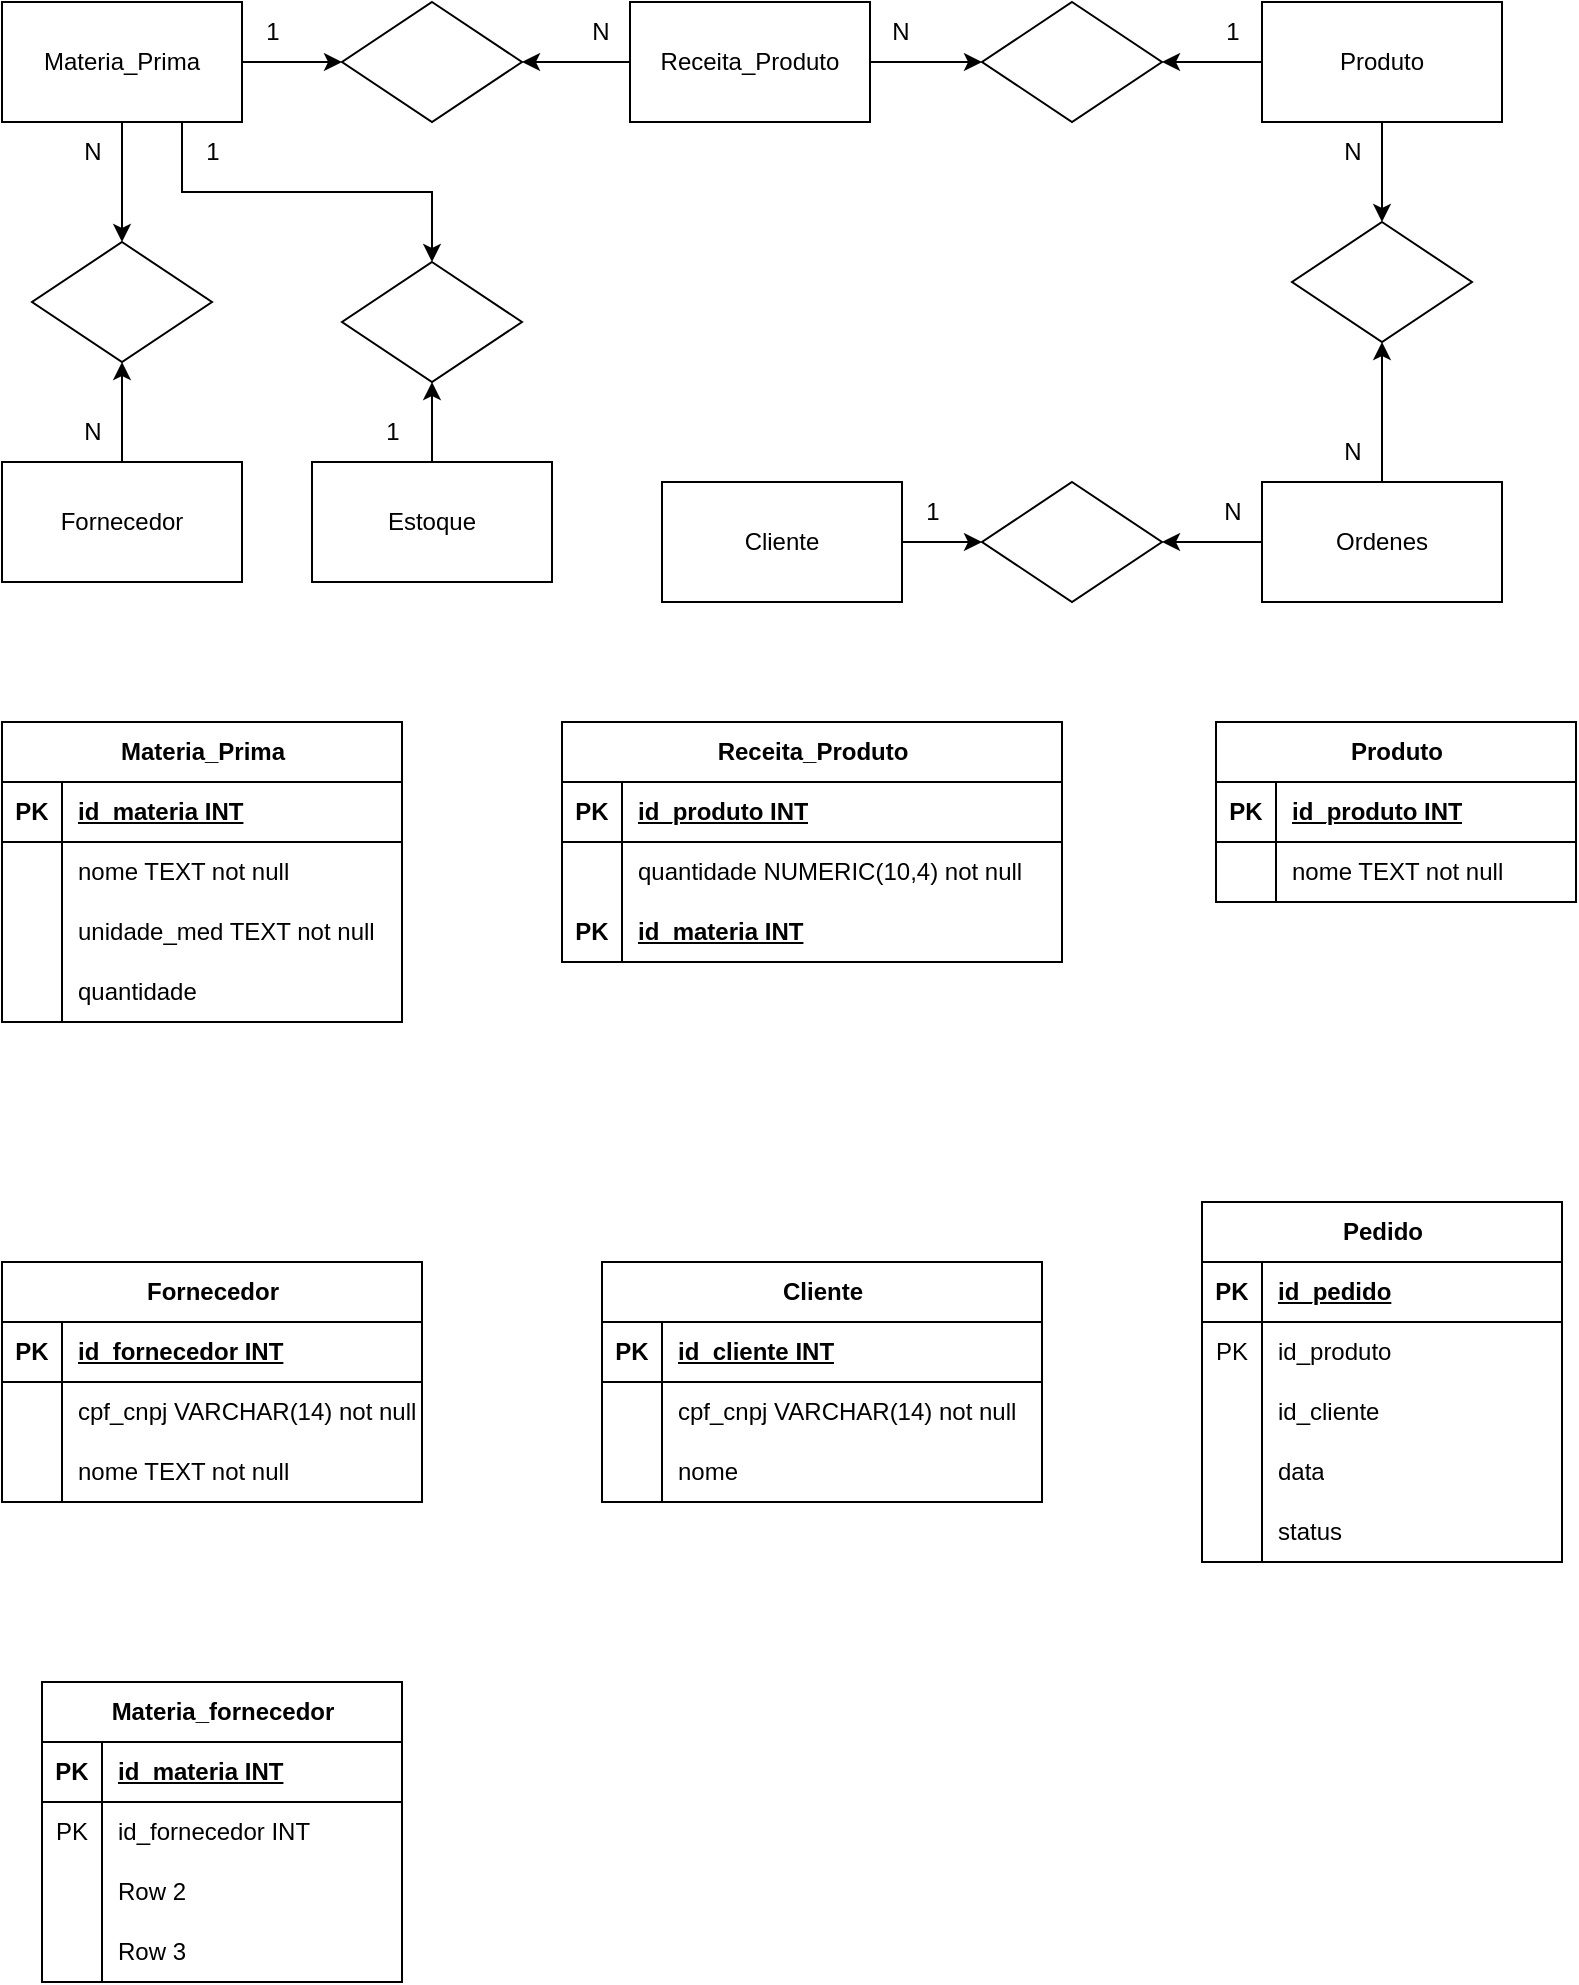 <mxfile version="28.1.2">
  <diagram name="Página-1" id="6sCyEFm9OWV678hA7voT">
    <mxGraphModel dx="1042" dy="562" grid="1" gridSize="10" guides="1" tooltips="1" connect="1" arrows="1" fold="1" page="1" pageScale="1" pageWidth="827" pageHeight="1169" math="0" shadow="0">
      <root>
        <mxCell id="0" />
        <mxCell id="1" parent="0" />
        <mxCell id="BeCe4IQmLSQney23I-z9-12" style="edgeStyle=orthogonalEdgeStyle;rounded=0;orthogonalLoop=1;jettySize=auto;html=1;exitX=0.5;exitY=1;exitDx=0;exitDy=0;" edge="1" parent="1" source="BeCe4IQmLSQney23I-z9-1" target="BeCe4IQmLSQney23I-z9-10">
          <mxGeometry relative="1" as="geometry" />
        </mxCell>
        <mxCell id="BeCe4IQmLSQney23I-z9-17" style="edgeStyle=orthogonalEdgeStyle;rounded=0;orthogonalLoop=1;jettySize=auto;html=1;exitX=1;exitY=0.5;exitDx=0;exitDy=0;entryX=0;entryY=0.5;entryDx=0;entryDy=0;" edge="1" parent="1" source="BeCe4IQmLSQney23I-z9-1" target="BeCe4IQmLSQney23I-z9-16">
          <mxGeometry relative="1" as="geometry" />
        </mxCell>
        <mxCell id="BeCe4IQmLSQney23I-z9-27" style="edgeStyle=orthogonalEdgeStyle;rounded=0;orthogonalLoop=1;jettySize=auto;html=1;exitX=0.75;exitY=1;exitDx=0;exitDy=0;" edge="1" parent="1" source="BeCe4IQmLSQney23I-z9-1" target="BeCe4IQmLSQney23I-z9-26">
          <mxGeometry relative="1" as="geometry" />
        </mxCell>
        <mxCell id="BeCe4IQmLSQney23I-z9-1" value="Materia_Prima" style="rounded=0;whiteSpace=wrap;html=1;" vertex="1" parent="1">
          <mxGeometry x="40" y="80" width="120" height="60" as="geometry" />
        </mxCell>
        <mxCell id="BeCe4IQmLSQney23I-z9-11" style="edgeStyle=orthogonalEdgeStyle;rounded=0;orthogonalLoop=1;jettySize=auto;html=1;exitX=0.5;exitY=0;exitDx=0;exitDy=0;entryX=0.5;entryY=1;entryDx=0;entryDy=0;" edge="1" parent="1" source="BeCe4IQmLSQney23I-z9-2" target="BeCe4IQmLSQney23I-z9-10">
          <mxGeometry relative="1" as="geometry" />
        </mxCell>
        <mxCell id="BeCe4IQmLSQney23I-z9-2" value="Fornecedor" style="rounded=0;whiteSpace=wrap;html=1;" vertex="1" parent="1">
          <mxGeometry x="40" y="310" width="120" height="60" as="geometry" />
        </mxCell>
        <mxCell id="BeCe4IQmLSQney23I-z9-29" style="edgeStyle=orthogonalEdgeStyle;rounded=0;orthogonalLoop=1;jettySize=auto;html=1;exitX=0.5;exitY=0;exitDx=0;exitDy=0;entryX=0.5;entryY=1;entryDx=0;entryDy=0;" edge="1" parent="1" source="BeCe4IQmLSQney23I-z9-3" target="BeCe4IQmLSQney23I-z9-26">
          <mxGeometry relative="1" as="geometry" />
        </mxCell>
        <mxCell id="BeCe4IQmLSQney23I-z9-3" value="Estoque" style="rounded=0;whiteSpace=wrap;html=1;" vertex="1" parent="1">
          <mxGeometry x="195" y="310" width="120" height="60" as="geometry" />
        </mxCell>
        <mxCell id="BeCe4IQmLSQney23I-z9-24" style="edgeStyle=orthogonalEdgeStyle;rounded=0;orthogonalLoop=1;jettySize=auto;html=1;exitX=0;exitY=0.5;exitDx=0;exitDy=0;" edge="1" parent="1" source="BeCe4IQmLSQney23I-z9-4" target="BeCe4IQmLSQney23I-z9-22">
          <mxGeometry relative="1" as="geometry" />
        </mxCell>
        <mxCell id="BeCe4IQmLSQney23I-z9-32" style="edgeStyle=orthogonalEdgeStyle;rounded=0;orthogonalLoop=1;jettySize=auto;html=1;exitX=0.5;exitY=1;exitDx=0;exitDy=0;entryX=0.5;entryY=0;entryDx=0;entryDy=0;" edge="1" parent="1" source="BeCe4IQmLSQney23I-z9-4" target="BeCe4IQmLSQney23I-z9-25">
          <mxGeometry relative="1" as="geometry" />
        </mxCell>
        <mxCell id="BeCe4IQmLSQney23I-z9-4" value="Produto" style="rounded=0;whiteSpace=wrap;html=1;" vertex="1" parent="1">
          <mxGeometry x="670" y="80" width="120" height="60" as="geometry" />
        </mxCell>
        <mxCell id="BeCe4IQmLSQney23I-z9-34" value="" style="edgeStyle=orthogonalEdgeStyle;rounded=0;orthogonalLoop=1;jettySize=auto;html=1;" edge="1" parent="1" source="BeCe4IQmLSQney23I-z9-5" target="BeCe4IQmLSQney23I-z9-33">
          <mxGeometry relative="1" as="geometry" />
        </mxCell>
        <mxCell id="BeCe4IQmLSQney23I-z9-5" value="Cliente" style="rounded=0;whiteSpace=wrap;html=1;" vertex="1" parent="1">
          <mxGeometry x="370" y="320" width="120" height="60" as="geometry" />
        </mxCell>
        <mxCell id="BeCe4IQmLSQney23I-z9-21" style="edgeStyle=orthogonalEdgeStyle;rounded=0;orthogonalLoop=1;jettySize=auto;html=1;exitX=0;exitY=0.5;exitDx=0;exitDy=0;entryX=1;entryY=0.5;entryDx=0;entryDy=0;" edge="1" parent="1" source="BeCe4IQmLSQney23I-z9-6" target="BeCe4IQmLSQney23I-z9-16">
          <mxGeometry relative="1" as="geometry" />
        </mxCell>
        <mxCell id="BeCe4IQmLSQney23I-z9-23" style="edgeStyle=orthogonalEdgeStyle;rounded=0;orthogonalLoop=1;jettySize=auto;html=1;" edge="1" parent="1" source="BeCe4IQmLSQney23I-z9-6" target="BeCe4IQmLSQney23I-z9-22">
          <mxGeometry relative="1" as="geometry" />
        </mxCell>
        <mxCell id="BeCe4IQmLSQney23I-z9-6" value="Receita_Produto" style="rounded=0;whiteSpace=wrap;html=1;" vertex="1" parent="1">
          <mxGeometry x="354" y="80" width="120" height="60" as="geometry" />
        </mxCell>
        <mxCell id="BeCe4IQmLSQney23I-z9-35" style="edgeStyle=orthogonalEdgeStyle;rounded=0;orthogonalLoop=1;jettySize=auto;html=1;" edge="1" parent="1" source="BeCe4IQmLSQney23I-z9-7" target="BeCe4IQmLSQney23I-z9-33">
          <mxGeometry relative="1" as="geometry" />
        </mxCell>
        <mxCell id="BeCe4IQmLSQney23I-z9-36" style="edgeStyle=orthogonalEdgeStyle;rounded=0;orthogonalLoop=1;jettySize=auto;html=1;exitX=0.5;exitY=0;exitDx=0;exitDy=0;entryX=0.5;entryY=1;entryDx=0;entryDy=0;" edge="1" parent="1" source="BeCe4IQmLSQney23I-z9-7" target="BeCe4IQmLSQney23I-z9-25">
          <mxGeometry relative="1" as="geometry" />
        </mxCell>
        <mxCell id="BeCe4IQmLSQney23I-z9-7" value="Ordenes" style="rounded=0;whiteSpace=wrap;html=1;" vertex="1" parent="1">
          <mxGeometry x="670" y="320" width="120" height="60" as="geometry" />
        </mxCell>
        <mxCell id="BeCe4IQmLSQney23I-z9-10" value="" style="rhombus;whiteSpace=wrap;html=1;" vertex="1" parent="1">
          <mxGeometry x="55" y="200" width="90" height="60" as="geometry" />
        </mxCell>
        <mxCell id="BeCe4IQmLSQney23I-z9-13" value="N" style="text;html=1;align=center;verticalAlign=middle;resizable=0;points=[];autosize=1;strokeColor=none;fillColor=none;" vertex="1" parent="1">
          <mxGeometry x="70" y="280" width="30" height="30" as="geometry" />
        </mxCell>
        <mxCell id="BeCe4IQmLSQney23I-z9-14" value="N" style="text;html=1;align=center;verticalAlign=middle;resizable=0;points=[];autosize=1;strokeColor=none;fillColor=none;" vertex="1" parent="1">
          <mxGeometry x="70" y="140" width="30" height="30" as="geometry" />
        </mxCell>
        <mxCell id="BeCe4IQmLSQney23I-z9-16" value="" style="rhombus;whiteSpace=wrap;html=1;" vertex="1" parent="1">
          <mxGeometry x="210" y="80" width="90" height="60" as="geometry" />
        </mxCell>
        <mxCell id="BeCe4IQmLSQney23I-z9-19" value="1" style="text;html=1;align=center;verticalAlign=middle;resizable=0;points=[];autosize=1;strokeColor=none;fillColor=none;" vertex="1" parent="1">
          <mxGeometry x="160" y="80" width="30" height="30" as="geometry" />
        </mxCell>
        <mxCell id="BeCe4IQmLSQney23I-z9-22" value="" style="rhombus;whiteSpace=wrap;html=1;" vertex="1" parent="1">
          <mxGeometry x="530" y="80" width="90" height="60" as="geometry" />
        </mxCell>
        <mxCell id="BeCe4IQmLSQney23I-z9-25" value="" style="rhombus;whiteSpace=wrap;html=1;" vertex="1" parent="1">
          <mxGeometry x="685" y="190" width="90" height="60" as="geometry" />
        </mxCell>
        <mxCell id="BeCe4IQmLSQney23I-z9-26" value="" style="rhombus;whiteSpace=wrap;html=1;" vertex="1" parent="1">
          <mxGeometry x="210" y="210" width="90" height="60" as="geometry" />
        </mxCell>
        <mxCell id="BeCe4IQmLSQney23I-z9-33" value="" style="rhombus;whiteSpace=wrap;html=1;" vertex="1" parent="1">
          <mxGeometry x="530" y="320" width="90" height="60" as="geometry" />
        </mxCell>
        <mxCell id="BeCe4IQmLSQney23I-z9-37" value="N" style="text;html=1;align=center;verticalAlign=middle;resizable=0;points=[];autosize=1;strokeColor=none;fillColor=none;" vertex="1" parent="1">
          <mxGeometry x="324" y="80" width="30" height="30" as="geometry" />
        </mxCell>
        <mxCell id="BeCe4IQmLSQney23I-z9-38" value="N" style="text;html=1;align=center;verticalAlign=middle;resizable=0;points=[];autosize=1;strokeColor=none;fillColor=none;" vertex="1" parent="1">
          <mxGeometry x="474" y="80" width="30" height="30" as="geometry" />
        </mxCell>
        <mxCell id="BeCe4IQmLSQney23I-z9-39" value="1" style="text;html=1;align=center;verticalAlign=middle;resizable=0;points=[];autosize=1;strokeColor=none;fillColor=none;" vertex="1" parent="1">
          <mxGeometry x="640" y="80" width="30" height="30" as="geometry" />
        </mxCell>
        <mxCell id="BeCe4IQmLSQney23I-z9-40" value="1" style="text;html=1;align=center;verticalAlign=middle;resizable=0;points=[];autosize=1;strokeColor=none;fillColor=none;" vertex="1" parent="1">
          <mxGeometry x="130" y="140" width="30" height="30" as="geometry" />
        </mxCell>
        <mxCell id="BeCe4IQmLSQney23I-z9-41" value="1" style="text;html=1;align=center;verticalAlign=middle;resizable=0;points=[];autosize=1;strokeColor=none;fillColor=none;" vertex="1" parent="1">
          <mxGeometry x="220" y="280" width="30" height="30" as="geometry" />
        </mxCell>
        <mxCell id="BeCe4IQmLSQney23I-z9-42" value="1" style="text;html=1;align=center;verticalAlign=middle;resizable=0;points=[];autosize=1;strokeColor=none;fillColor=none;" vertex="1" parent="1">
          <mxGeometry x="490" y="320" width="30" height="30" as="geometry" />
        </mxCell>
        <mxCell id="BeCe4IQmLSQney23I-z9-43" value="N" style="text;html=1;align=center;verticalAlign=middle;resizable=0;points=[];autosize=1;strokeColor=none;fillColor=none;" vertex="1" parent="1">
          <mxGeometry x="700" y="140" width="30" height="30" as="geometry" />
        </mxCell>
        <mxCell id="BeCe4IQmLSQney23I-z9-44" value="N" style="text;html=1;align=center;verticalAlign=middle;resizable=0;points=[];autosize=1;strokeColor=none;fillColor=none;" vertex="1" parent="1">
          <mxGeometry x="700" y="290" width="30" height="30" as="geometry" />
        </mxCell>
        <mxCell id="BeCe4IQmLSQney23I-z9-45" value="N" style="text;html=1;align=center;verticalAlign=middle;resizable=0;points=[];autosize=1;strokeColor=none;fillColor=none;" vertex="1" parent="1">
          <mxGeometry x="640" y="320" width="30" height="30" as="geometry" />
        </mxCell>
        <mxCell id="BeCe4IQmLSQney23I-z9-46" value="Materia_Prima" style="shape=table;startSize=30;container=1;collapsible=1;childLayout=tableLayout;fixedRows=1;rowLines=0;fontStyle=1;align=center;resizeLast=1;html=1;" vertex="1" parent="1">
          <mxGeometry x="40" y="440" width="200" height="150" as="geometry" />
        </mxCell>
        <mxCell id="BeCe4IQmLSQney23I-z9-47" value="" style="shape=tableRow;horizontal=0;startSize=0;swimlaneHead=0;swimlaneBody=0;fillColor=none;collapsible=0;dropTarget=0;points=[[0,0.5],[1,0.5]];portConstraint=eastwest;top=0;left=0;right=0;bottom=1;" vertex="1" parent="BeCe4IQmLSQney23I-z9-46">
          <mxGeometry y="30" width="200" height="30" as="geometry" />
        </mxCell>
        <mxCell id="BeCe4IQmLSQney23I-z9-48" value="PK" style="shape=partialRectangle;connectable=0;fillColor=none;top=0;left=0;bottom=0;right=0;fontStyle=1;overflow=hidden;whiteSpace=wrap;html=1;" vertex="1" parent="BeCe4IQmLSQney23I-z9-47">
          <mxGeometry width="30" height="30" as="geometry">
            <mxRectangle width="30" height="30" as="alternateBounds" />
          </mxGeometry>
        </mxCell>
        <mxCell id="BeCe4IQmLSQney23I-z9-49" value="id_materia INT" style="shape=partialRectangle;connectable=0;fillColor=none;top=0;left=0;bottom=0;right=0;align=left;spacingLeft=6;fontStyle=5;overflow=hidden;whiteSpace=wrap;html=1;" vertex="1" parent="BeCe4IQmLSQney23I-z9-47">
          <mxGeometry x="30" width="170" height="30" as="geometry">
            <mxRectangle width="170" height="30" as="alternateBounds" />
          </mxGeometry>
        </mxCell>
        <mxCell id="BeCe4IQmLSQney23I-z9-50" value="" style="shape=tableRow;horizontal=0;startSize=0;swimlaneHead=0;swimlaneBody=0;fillColor=none;collapsible=0;dropTarget=0;points=[[0,0.5],[1,0.5]];portConstraint=eastwest;top=0;left=0;right=0;bottom=0;" vertex="1" parent="BeCe4IQmLSQney23I-z9-46">
          <mxGeometry y="60" width="200" height="30" as="geometry" />
        </mxCell>
        <mxCell id="BeCe4IQmLSQney23I-z9-51" value="" style="shape=partialRectangle;connectable=0;fillColor=none;top=0;left=0;bottom=0;right=0;editable=1;overflow=hidden;whiteSpace=wrap;html=1;" vertex="1" parent="BeCe4IQmLSQney23I-z9-50">
          <mxGeometry width="30" height="30" as="geometry">
            <mxRectangle width="30" height="30" as="alternateBounds" />
          </mxGeometry>
        </mxCell>
        <mxCell id="BeCe4IQmLSQney23I-z9-52" value="nome TEXT not null" style="shape=partialRectangle;connectable=0;fillColor=none;top=0;left=0;bottom=0;right=0;align=left;spacingLeft=6;overflow=hidden;whiteSpace=wrap;html=1;" vertex="1" parent="BeCe4IQmLSQney23I-z9-50">
          <mxGeometry x="30" width="170" height="30" as="geometry">
            <mxRectangle width="170" height="30" as="alternateBounds" />
          </mxGeometry>
        </mxCell>
        <mxCell id="BeCe4IQmLSQney23I-z9-53" value="" style="shape=tableRow;horizontal=0;startSize=0;swimlaneHead=0;swimlaneBody=0;fillColor=none;collapsible=0;dropTarget=0;points=[[0,0.5],[1,0.5]];portConstraint=eastwest;top=0;left=0;right=0;bottom=0;" vertex="1" parent="BeCe4IQmLSQney23I-z9-46">
          <mxGeometry y="90" width="200" height="30" as="geometry" />
        </mxCell>
        <mxCell id="BeCe4IQmLSQney23I-z9-54" value="" style="shape=partialRectangle;connectable=0;fillColor=none;top=0;left=0;bottom=0;right=0;editable=1;overflow=hidden;whiteSpace=wrap;html=1;" vertex="1" parent="BeCe4IQmLSQney23I-z9-53">
          <mxGeometry width="30" height="30" as="geometry">
            <mxRectangle width="30" height="30" as="alternateBounds" />
          </mxGeometry>
        </mxCell>
        <mxCell id="BeCe4IQmLSQney23I-z9-55" value="unidade_med TEXT not null" style="shape=partialRectangle;connectable=0;fillColor=none;top=0;left=0;bottom=0;right=0;align=left;spacingLeft=6;overflow=hidden;whiteSpace=wrap;html=1;" vertex="1" parent="BeCe4IQmLSQney23I-z9-53">
          <mxGeometry x="30" width="170" height="30" as="geometry">
            <mxRectangle width="170" height="30" as="alternateBounds" />
          </mxGeometry>
        </mxCell>
        <mxCell id="BeCe4IQmLSQney23I-z9-72" value="" style="shape=tableRow;horizontal=0;startSize=0;swimlaneHead=0;swimlaneBody=0;fillColor=none;collapsible=0;dropTarget=0;points=[[0,0.5],[1,0.5]];portConstraint=eastwest;top=0;left=0;right=0;bottom=1;" vertex="1" parent="BeCe4IQmLSQney23I-z9-46">
          <mxGeometry y="120" width="200" height="30" as="geometry" />
        </mxCell>
        <mxCell id="BeCe4IQmLSQney23I-z9-73" value="" style="shape=partialRectangle;connectable=0;fillColor=none;top=0;left=0;bottom=0;right=0;fontStyle=1;overflow=hidden;whiteSpace=wrap;html=1;" vertex="1" parent="BeCe4IQmLSQney23I-z9-72">
          <mxGeometry width="30" height="30" as="geometry">
            <mxRectangle width="30" height="30" as="alternateBounds" />
          </mxGeometry>
        </mxCell>
        <mxCell id="BeCe4IQmLSQney23I-z9-74" value="&lt;span style=&quot;font-weight: normal;&quot;&gt;quantidade&lt;/span&gt;" style="shape=partialRectangle;connectable=0;fillColor=none;top=0;left=0;bottom=0;right=0;align=left;spacingLeft=6;fontStyle=1;overflow=hidden;whiteSpace=wrap;html=1;" vertex="1" parent="BeCe4IQmLSQney23I-z9-72">
          <mxGeometry x="30" width="170" height="30" as="geometry">
            <mxRectangle width="170" height="30" as="alternateBounds" />
          </mxGeometry>
        </mxCell>
        <mxCell id="BeCe4IQmLSQney23I-z9-75" value="Fornecedor" style="shape=table;startSize=30;container=1;collapsible=1;childLayout=tableLayout;fixedRows=1;rowLines=0;fontStyle=1;align=center;resizeLast=1;html=1;" vertex="1" parent="1">
          <mxGeometry x="40" y="710" width="210" height="120" as="geometry" />
        </mxCell>
        <mxCell id="BeCe4IQmLSQney23I-z9-76" value="" style="shape=tableRow;horizontal=0;startSize=0;swimlaneHead=0;swimlaneBody=0;fillColor=none;collapsible=0;dropTarget=0;points=[[0,0.5],[1,0.5]];portConstraint=eastwest;top=0;left=0;right=0;bottom=1;" vertex="1" parent="BeCe4IQmLSQney23I-z9-75">
          <mxGeometry y="30" width="210" height="30" as="geometry" />
        </mxCell>
        <mxCell id="BeCe4IQmLSQney23I-z9-77" value="PK" style="shape=partialRectangle;connectable=0;fillColor=none;top=0;left=0;bottom=0;right=0;fontStyle=1;overflow=hidden;whiteSpace=wrap;html=1;" vertex="1" parent="BeCe4IQmLSQney23I-z9-76">
          <mxGeometry width="30" height="30" as="geometry">
            <mxRectangle width="30" height="30" as="alternateBounds" />
          </mxGeometry>
        </mxCell>
        <mxCell id="BeCe4IQmLSQney23I-z9-78" value="id_fornecedor INT" style="shape=partialRectangle;connectable=0;fillColor=none;top=0;left=0;bottom=0;right=0;align=left;spacingLeft=6;fontStyle=5;overflow=hidden;whiteSpace=wrap;html=1;" vertex="1" parent="BeCe4IQmLSQney23I-z9-76">
          <mxGeometry x="30" width="180" height="30" as="geometry">
            <mxRectangle width="180" height="30" as="alternateBounds" />
          </mxGeometry>
        </mxCell>
        <mxCell id="BeCe4IQmLSQney23I-z9-79" value="" style="shape=tableRow;horizontal=0;startSize=0;swimlaneHead=0;swimlaneBody=0;fillColor=none;collapsible=0;dropTarget=0;points=[[0,0.5],[1,0.5]];portConstraint=eastwest;top=0;left=0;right=0;bottom=0;" vertex="1" parent="BeCe4IQmLSQney23I-z9-75">
          <mxGeometry y="60" width="210" height="30" as="geometry" />
        </mxCell>
        <mxCell id="BeCe4IQmLSQney23I-z9-80" value="" style="shape=partialRectangle;connectable=0;fillColor=none;top=0;left=0;bottom=0;right=0;editable=1;overflow=hidden;whiteSpace=wrap;html=1;" vertex="1" parent="BeCe4IQmLSQney23I-z9-79">
          <mxGeometry width="30" height="30" as="geometry">
            <mxRectangle width="30" height="30" as="alternateBounds" />
          </mxGeometry>
        </mxCell>
        <mxCell id="BeCe4IQmLSQney23I-z9-81" value="cpf_cnpj VARCHAR(14) not null" style="shape=partialRectangle;connectable=0;fillColor=none;top=0;left=0;bottom=0;right=0;align=left;spacingLeft=6;overflow=hidden;whiteSpace=wrap;html=1;" vertex="1" parent="BeCe4IQmLSQney23I-z9-79">
          <mxGeometry x="30" width="180" height="30" as="geometry">
            <mxRectangle width="180" height="30" as="alternateBounds" />
          </mxGeometry>
        </mxCell>
        <mxCell id="BeCe4IQmLSQney23I-z9-82" value="" style="shape=tableRow;horizontal=0;startSize=0;swimlaneHead=0;swimlaneBody=0;fillColor=none;collapsible=0;dropTarget=0;points=[[0,0.5],[1,0.5]];portConstraint=eastwest;top=0;left=0;right=0;bottom=0;" vertex="1" parent="BeCe4IQmLSQney23I-z9-75">
          <mxGeometry y="90" width="210" height="30" as="geometry" />
        </mxCell>
        <mxCell id="BeCe4IQmLSQney23I-z9-83" value="" style="shape=partialRectangle;connectable=0;fillColor=none;top=0;left=0;bottom=0;right=0;editable=1;overflow=hidden;whiteSpace=wrap;html=1;" vertex="1" parent="BeCe4IQmLSQney23I-z9-82">
          <mxGeometry width="30" height="30" as="geometry">
            <mxRectangle width="30" height="30" as="alternateBounds" />
          </mxGeometry>
        </mxCell>
        <mxCell id="BeCe4IQmLSQney23I-z9-84" value="nome TEXT not null" style="shape=partialRectangle;connectable=0;fillColor=none;top=0;left=0;bottom=0;right=0;align=left;spacingLeft=6;overflow=hidden;whiteSpace=wrap;html=1;" vertex="1" parent="BeCe4IQmLSQney23I-z9-82">
          <mxGeometry x="30" width="180" height="30" as="geometry">
            <mxRectangle width="180" height="30" as="alternateBounds" />
          </mxGeometry>
        </mxCell>
        <mxCell id="BeCe4IQmLSQney23I-z9-88" value="Receita_Produto" style="shape=table;startSize=30;container=1;collapsible=1;childLayout=tableLayout;fixedRows=1;rowLines=0;fontStyle=1;align=center;resizeLast=1;html=1;" vertex="1" parent="1">
          <mxGeometry x="320" y="440" width="250" height="120" as="geometry" />
        </mxCell>
        <mxCell id="BeCe4IQmLSQney23I-z9-89" value="" style="shape=tableRow;horizontal=0;startSize=0;swimlaneHead=0;swimlaneBody=0;fillColor=none;collapsible=0;dropTarget=0;points=[[0,0.5],[1,0.5]];portConstraint=eastwest;top=0;left=0;right=0;bottom=1;" vertex="1" parent="BeCe4IQmLSQney23I-z9-88">
          <mxGeometry y="30" width="250" height="30" as="geometry" />
        </mxCell>
        <mxCell id="BeCe4IQmLSQney23I-z9-90" value="PK" style="shape=partialRectangle;connectable=0;fillColor=none;top=0;left=0;bottom=0;right=0;fontStyle=1;overflow=hidden;whiteSpace=wrap;html=1;" vertex="1" parent="BeCe4IQmLSQney23I-z9-89">
          <mxGeometry width="30" height="30" as="geometry">
            <mxRectangle width="30" height="30" as="alternateBounds" />
          </mxGeometry>
        </mxCell>
        <mxCell id="BeCe4IQmLSQney23I-z9-91" value="id_produto INT" style="shape=partialRectangle;connectable=0;fillColor=none;top=0;left=0;bottom=0;right=0;align=left;spacingLeft=6;fontStyle=5;overflow=hidden;whiteSpace=wrap;html=1;" vertex="1" parent="BeCe4IQmLSQney23I-z9-89">
          <mxGeometry x="30" width="220" height="30" as="geometry">
            <mxRectangle width="220" height="30" as="alternateBounds" />
          </mxGeometry>
        </mxCell>
        <mxCell id="BeCe4IQmLSQney23I-z9-92" value="" style="shape=tableRow;horizontal=0;startSize=0;swimlaneHead=0;swimlaneBody=0;fillColor=none;collapsible=0;dropTarget=0;points=[[0,0.5],[1,0.5]];portConstraint=eastwest;top=0;left=0;right=0;bottom=0;" vertex="1" parent="BeCe4IQmLSQney23I-z9-88">
          <mxGeometry y="60" width="250" height="30" as="geometry" />
        </mxCell>
        <mxCell id="BeCe4IQmLSQney23I-z9-93" value="" style="shape=partialRectangle;connectable=0;fillColor=none;top=0;left=0;bottom=0;right=0;editable=1;overflow=hidden;whiteSpace=wrap;html=1;" vertex="1" parent="BeCe4IQmLSQney23I-z9-92">
          <mxGeometry width="30" height="30" as="geometry">
            <mxRectangle width="30" height="30" as="alternateBounds" />
          </mxGeometry>
        </mxCell>
        <mxCell id="BeCe4IQmLSQney23I-z9-94" value="quantidade NUMERIC(10,4) not null" style="shape=partialRectangle;connectable=0;fillColor=none;top=0;left=0;bottom=0;right=0;align=left;spacingLeft=6;overflow=hidden;whiteSpace=wrap;html=1;" vertex="1" parent="BeCe4IQmLSQney23I-z9-92">
          <mxGeometry x="30" width="220" height="30" as="geometry">
            <mxRectangle width="220" height="30" as="alternateBounds" />
          </mxGeometry>
        </mxCell>
        <mxCell id="BeCe4IQmLSQney23I-z9-98" value="" style="shape=tableRow;horizontal=0;startSize=0;swimlaneHead=0;swimlaneBody=0;fillColor=none;collapsible=0;dropTarget=0;points=[[0,0.5],[1,0.5]];portConstraint=eastwest;top=0;left=0;right=0;bottom=1;" vertex="1" parent="BeCe4IQmLSQney23I-z9-88">
          <mxGeometry y="90" width="250" height="30" as="geometry" />
        </mxCell>
        <mxCell id="BeCe4IQmLSQney23I-z9-99" value="PK" style="shape=partialRectangle;connectable=0;fillColor=none;top=0;left=0;bottom=0;right=0;fontStyle=1;overflow=hidden;whiteSpace=wrap;html=1;" vertex="1" parent="BeCe4IQmLSQney23I-z9-98">
          <mxGeometry width="30" height="30" as="geometry">
            <mxRectangle width="30" height="30" as="alternateBounds" />
          </mxGeometry>
        </mxCell>
        <mxCell id="BeCe4IQmLSQney23I-z9-100" value="id_materia INT" style="shape=partialRectangle;connectable=0;fillColor=none;top=0;left=0;bottom=0;right=0;align=left;spacingLeft=6;fontStyle=5;overflow=hidden;whiteSpace=wrap;html=1;" vertex="1" parent="BeCe4IQmLSQney23I-z9-98">
          <mxGeometry x="30" width="220" height="30" as="geometry">
            <mxRectangle width="220" height="30" as="alternateBounds" />
          </mxGeometry>
        </mxCell>
        <mxCell id="BeCe4IQmLSQney23I-z9-104" value="Produto" style="shape=table;startSize=30;container=1;collapsible=1;childLayout=tableLayout;fixedRows=1;rowLines=0;fontStyle=1;align=center;resizeLast=1;html=1;" vertex="1" parent="1">
          <mxGeometry x="647" y="440" width="180" height="90" as="geometry" />
        </mxCell>
        <mxCell id="BeCe4IQmLSQney23I-z9-105" value="" style="shape=tableRow;horizontal=0;startSize=0;swimlaneHead=0;swimlaneBody=0;fillColor=none;collapsible=0;dropTarget=0;points=[[0,0.5],[1,0.5]];portConstraint=eastwest;top=0;left=0;right=0;bottom=1;" vertex="1" parent="BeCe4IQmLSQney23I-z9-104">
          <mxGeometry y="30" width="180" height="30" as="geometry" />
        </mxCell>
        <mxCell id="BeCe4IQmLSQney23I-z9-106" value="PK" style="shape=partialRectangle;connectable=0;fillColor=none;top=0;left=0;bottom=0;right=0;fontStyle=1;overflow=hidden;whiteSpace=wrap;html=1;" vertex="1" parent="BeCe4IQmLSQney23I-z9-105">
          <mxGeometry width="30" height="30" as="geometry">
            <mxRectangle width="30" height="30" as="alternateBounds" />
          </mxGeometry>
        </mxCell>
        <mxCell id="BeCe4IQmLSQney23I-z9-107" value="id_produto INT" style="shape=partialRectangle;connectable=0;fillColor=none;top=0;left=0;bottom=0;right=0;align=left;spacingLeft=6;fontStyle=5;overflow=hidden;whiteSpace=wrap;html=1;" vertex="1" parent="BeCe4IQmLSQney23I-z9-105">
          <mxGeometry x="30" width="150" height="30" as="geometry">
            <mxRectangle width="150" height="30" as="alternateBounds" />
          </mxGeometry>
        </mxCell>
        <mxCell id="BeCe4IQmLSQney23I-z9-108" value="" style="shape=tableRow;horizontal=0;startSize=0;swimlaneHead=0;swimlaneBody=0;fillColor=none;collapsible=0;dropTarget=0;points=[[0,0.5],[1,0.5]];portConstraint=eastwest;top=0;left=0;right=0;bottom=0;" vertex="1" parent="BeCe4IQmLSQney23I-z9-104">
          <mxGeometry y="60" width="180" height="30" as="geometry" />
        </mxCell>
        <mxCell id="BeCe4IQmLSQney23I-z9-109" value="" style="shape=partialRectangle;connectable=0;fillColor=none;top=0;left=0;bottom=0;right=0;editable=1;overflow=hidden;whiteSpace=wrap;html=1;" vertex="1" parent="BeCe4IQmLSQney23I-z9-108">
          <mxGeometry width="30" height="30" as="geometry">
            <mxRectangle width="30" height="30" as="alternateBounds" />
          </mxGeometry>
        </mxCell>
        <mxCell id="BeCe4IQmLSQney23I-z9-110" value="nome TEXT not null" style="shape=partialRectangle;connectable=0;fillColor=none;top=0;left=0;bottom=0;right=0;align=left;spacingLeft=6;overflow=hidden;whiteSpace=wrap;html=1;" vertex="1" parent="BeCe4IQmLSQney23I-z9-108">
          <mxGeometry x="30" width="150" height="30" as="geometry">
            <mxRectangle width="150" height="30" as="alternateBounds" />
          </mxGeometry>
        </mxCell>
        <mxCell id="BeCe4IQmLSQney23I-z9-117" value="Materia_fornecedor" style="shape=table;startSize=30;container=1;collapsible=1;childLayout=tableLayout;fixedRows=1;rowLines=0;fontStyle=1;align=center;resizeLast=1;html=1;" vertex="1" parent="1">
          <mxGeometry x="60" y="920" width="180" height="150" as="geometry" />
        </mxCell>
        <mxCell id="BeCe4IQmLSQney23I-z9-118" value="" style="shape=tableRow;horizontal=0;startSize=0;swimlaneHead=0;swimlaneBody=0;fillColor=none;collapsible=0;dropTarget=0;points=[[0,0.5],[1,0.5]];portConstraint=eastwest;top=0;left=0;right=0;bottom=1;" vertex="1" parent="BeCe4IQmLSQney23I-z9-117">
          <mxGeometry y="30" width="180" height="30" as="geometry" />
        </mxCell>
        <mxCell id="BeCe4IQmLSQney23I-z9-119" value="PK" style="shape=partialRectangle;connectable=0;fillColor=none;top=0;left=0;bottom=0;right=0;fontStyle=1;overflow=hidden;whiteSpace=wrap;html=1;" vertex="1" parent="BeCe4IQmLSQney23I-z9-118">
          <mxGeometry width="30" height="30" as="geometry">
            <mxRectangle width="30" height="30" as="alternateBounds" />
          </mxGeometry>
        </mxCell>
        <mxCell id="BeCe4IQmLSQney23I-z9-120" value="id_materia INT" style="shape=partialRectangle;connectable=0;fillColor=none;top=0;left=0;bottom=0;right=0;align=left;spacingLeft=6;fontStyle=5;overflow=hidden;whiteSpace=wrap;html=1;" vertex="1" parent="BeCe4IQmLSQney23I-z9-118">
          <mxGeometry x="30" width="150" height="30" as="geometry">
            <mxRectangle width="150" height="30" as="alternateBounds" />
          </mxGeometry>
        </mxCell>
        <mxCell id="BeCe4IQmLSQney23I-z9-121" value="" style="shape=tableRow;horizontal=0;startSize=0;swimlaneHead=0;swimlaneBody=0;fillColor=none;collapsible=0;dropTarget=0;points=[[0,0.5],[1,0.5]];portConstraint=eastwest;top=0;left=0;right=0;bottom=0;" vertex="1" parent="BeCe4IQmLSQney23I-z9-117">
          <mxGeometry y="60" width="180" height="30" as="geometry" />
        </mxCell>
        <mxCell id="BeCe4IQmLSQney23I-z9-122" value="PK" style="shape=partialRectangle;connectable=0;fillColor=none;top=0;left=0;bottom=0;right=0;editable=1;overflow=hidden;whiteSpace=wrap;html=1;" vertex="1" parent="BeCe4IQmLSQney23I-z9-121">
          <mxGeometry width="30" height="30" as="geometry">
            <mxRectangle width="30" height="30" as="alternateBounds" />
          </mxGeometry>
        </mxCell>
        <mxCell id="BeCe4IQmLSQney23I-z9-123" value="id_fornecedor INT" style="shape=partialRectangle;connectable=0;fillColor=none;top=0;left=0;bottom=0;right=0;align=left;spacingLeft=6;overflow=hidden;whiteSpace=wrap;html=1;strokeColor=inherit;" vertex="1" parent="BeCe4IQmLSQney23I-z9-121">
          <mxGeometry x="30" width="150" height="30" as="geometry">
            <mxRectangle width="150" height="30" as="alternateBounds" />
          </mxGeometry>
        </mxCell>
        <mxCell id="BeCe4IQmLSQney23I-z9-124" value="" style="shape=tableRow;horizontal=0;startSize=0;swimlaneHead=0;swimlaneBody=0;fillColor=none;collapsible=0;dropTarget=0;points=[[0,0.5],[1,0.5]];portConstraint=eastwest;top=0;left=0;right=0;bottom=0;" vertex="1" parent="BeCe4IQmLSQney23I-z9-117">
          <mxGeometry y="90" width="180" height="30" as="geometry" />
        </mxCell>
        <mxCell id="BeCe4IQmLSQney23I-z9-125" value="" style="shape=partialRectangle;connectable=0;fillColor=none;top=0;left=0;bottom=0;right=0;editable=1;overflow=hidden;whiteSpace=wrap;html=1;" vertex="1" parent="BeCe4IQmLSQney23I-z9-124">
          <mxGeometry width="30" height="30" as="geometry">
            <mxRectangle width="30" height="30" as="alternateBounds" />
          </mxGeometry>
        </mxCell>
        <mxCell id="BeCe4IQmLSQney23I-z9-126" value="Row 2" style="shape=partialRectangle;connectable=0;fillColor=none;top=0;left=0;bottom=0;right=0;align=left;spacingLeft=6;overflow=hidden;whiteSpace=wrap;html=1;" vertex="1" parent="BeCe4IQmLSQney23I-z9-124">
          <mxGeometry x="30" width="150" height="30" as="geometry">
            <mxRectangle width="150" height="30" as="alternateBounds" />
          </mxGeometry>
        </mxCell>
        <mxCell id="BeCe4IQmLSQney23I-z9-127" value="" style="shape=tableRow;horizontal=0;startSize=0;swimlaneHead=0;swimlaneBody=0;fillColor=none;collapsible=0;dropTarget=0;points=[[0,0.5],[1,0.5]];portConstraint=eastwest;top=0;left=0;right=0;bottom=0;" vertex="1" parent="BeCe4IQmLSQney23I-z9-117">
          <mxGeometry y="120" width="180" height="30" as="geometry" />
        </mxCell>
        <mxCell id="BeCe4IQmLSQney23I-z9-128" value="" style="shape=partialRectangle;connectable=0;fillColor=none;top=0;left=0;bottom=0;right=0;editable=1;overflow=hidden;whiteSpace=wrap;html=1;" vertex="1" parent="BeCe4IQmLSQney23I-z9-127">
          <mxGeometry width="30" height="30" as="geometry">
            <mxRectangle width="30" height="30" as="alternateBounds" />
          </mxGeometry>
        </mxCell>
        <mxCell id="BeCe4IQmLSQney23I-z9-129" value="Row 3" style="shape=partialRectangle;connectable=0;fillColor=none;top=0;left=0;bottom=0;right=0;align=left;spacingLeft=6;overflow=hidden;whiteSpace=wrap;html=1;" vertex="1" parent="BeCe4IQmLSQney23I-z9-127">
          <mxGeometry x="30" width="150" height="30" as="geometry">
            <mxRectangle width="150" height="30" as="alternateBounds" />
          </mxGeometry>
        </mxCell>
        <mxCell id="BeCe4IQmLSQney23I-z9-130" value="Pedido" style="shape=table;startSize=30;container=1;collapsible=1;childLayout=tableLayout;fixedRows=1;rowLines=0;fontStyle=1;align=center;resizeLast=1;html=1;" vertex="1" parent="1">
          <mxGeometry x="640" y="680" width="180" height="180" as="geometry" />
        </mxCell>
        <mxCell id="BeCe4IQmLSQney23I-z9-131" value="" style="shape=tableRow;horizontal=0;startSize=0;swimlaneHead=0;swimlaneBody=0;fillColor=none;collapsible=0;dropTarget=0;points=[[0,0.5],[1,0.5]];portConstraint=eastwest;top=0;left=0;right=0;bottom=1;" vertex="1" parent="BeCe4IQmLSQney23I-z9-130">
          <mxGeometry y="30" width="180" height="30" as="geometry" />
        </mxCell>
        <mxCell id="BeCe4IQmLSQney23I-z9-132" value="PK" style="shape=partialRectangle;connectable=0;fillColor=none;top=0;left=0;bottom=0;right=0;fontStyle=1;overflow=hidden;whiteSpace=wrap;html=1;" vertex="1" parent="BeCe4IQmLSQney23I-z9-131">
          <mxGeometry width="30" height="30" as="geometry">
            <mxRectangle width="30" height="30" as="alternateBounds" />
          </mxGeometry>
        </mxCell>
        <mxCell id="BeCe4IQmLSQney23I-z9-133" value="id_pedido" style="shape=partialRectangle;connectable=0;fillColor=none;top=0;left=0;bottom=0;right=0;align=left;spacingLeft=6;fontStyle=5;overflow=hidden;whiteSpace=wrap;html=1;" vertex="1" parent="BeCe4IQmLSQney23I-z9-131">
          <mxGeometry x="30" width="150" height="30" as="geometry">
            <mxRectangle width="150" height="30" as="alternateBounds" />
          </mxGeometry>
        </mxCell>
        <mxCell id="BeCe4IQmLSQney23I-z9-134" value="" style="shape=tableRow;horizontal=0;startSize=0;swimlaneHead=0;swimlaneBody=0;fillColor=none;collapsible=0;dropTarget=0;points=[[0,0.5],[1,0.5]];portConstraint=eastwest;top=0;left=0;right=0;bottom=0;" vertex="1" parent="BeCe4IQmLSQney23I-z9-130">
          <mxGeometry y="60" width="180" height="30" as="geometry" />
        </mxCell>
        <mxCell id="BeCe4IQmLSQney23I-z9-135" value="PK" style="shape=partialRectangle;connectable=0;fillColor=none;top=0;left=0;bottom=0;right=0;editable=1;overflow=hidden;whiteSpace=wrap;html=1;" vertex="1" parent="BeCe4IQmLSQney23I-z9-134">
          <mxGeometry width="30" height="30" as="geometry">
            <mxRectangle width="30" height="30" as="alternateBounds" />
          </mxGeometry>
        </mxCell>
        <mxCell id="BeCe4IQmLSQney23I-z9-136" value="id_produto" style="shape=partialRectangle;connectable=0;fillColor=none;top=0;left=0;bottom=0;right=0;align=left;spacingLeft=6;overflow=hidden;whiteSpace=wrap;html=1;" vertex="1" parent="BeCe4IQmLSQney23I-z9-134">
          <mxGeometry x="30" width="150" height="30" as="geometry">
            <mxRectangle width="150" height="30" as="alternateBounds" />
          </mxGeometry>
        </mxCell>
        <mxCell id="BeCe4IQmLSQney23I-z9-137" value="" style="shape=tableRow;horizontal=0;startSize=0;swimlaneHead=0;swimlaneBody=0;fillColor=none;collapsible=0;dropTarget=0;points=[[0,0.5],[1,0.5]];portConstraint=eastwest;top=0;left=0;right=0;bottom=0;" vertex="1" parent="BeCe4IQmLSQney23I-z9-130">
          <mxGeometry y="90" width="180" height="30" as="geometry" />
        </mxCell>
        <mxCell id="BeCe4IQmLSQney23I-z9-138" value="" style="shape=partialRectangle;connectable=0;fillColor=none;top=0;left=0;bottom=0;right=0;editable=1;overflow=hidden;whiteSpace=wrap;html=1;" vertex="1" parent="BeCe4IQmLSQney23I-z9-137">
          <mxGeometry width="30" height="30" as="geometry">
            <mxRectangle width="30" height="30" as="alternateBounds" />
          </mxGeometry>
        </mxCell>
        <mxCell id="BeCe4IQmLSQney23I-z9-139" value="id_cliente" style="shape=partialRectangle;connectable=0;fillColor=none;top=0;left=0;bottom=0;right=0;align=left;spacingLeft=6;overflow=hidden;whiteSpace=wrap;html=1;" vertex="1" parent="BeCe4IQmLSQney23I-z9-137">
          <mxGeometry x="30" width="150" height="30" as="geometry">
            <mxRectangle width="150" height="30" as="alternateBounds" />
          </mxGeometry>
        </mxCell>
        <mxCell id="BeCe4IQmLSQney23I-z9-140" value="" style="shape=tableRow;horizontal=0;startSize=0;swimlaneHead=0;swimlaneBody=0;fillColor=none;collapsible=0;dropTarget=0;points=[[0,0.5],[1,0.5]];portConstraint=eastwest;top=0;left=0;right=0;bottom=0;" vertex="1" parent="BeCe4IQmLSQney23I-z9-130">
          <mxGeometry y="120" width="180" height="30" as="geometry" />
        </mxCell>
        <mxCell id="BeCe4IQmLSQney23I-z9-141" value="" style="shape=partialRectangle;connectable=0;fillColor=none;top=0;left=0;bottom=0;right=0;editable=1;overflow=hidden;whiteSpace=wrap;html=1;" vertex="1" parent="BeCe4IQmLSQney23I-z9-140">
          <mxGeometry width="30" height="30" as="geometry">
            <mxRectangle width="30" height="30" as="alternateBounds" />
          </mxGeometry>
        </mxCell>
        <mxCell id="BeCe4IQmLSQney23I-z9-142" value="data" style="shape=partialRectangle;connectable=0;fillColor=none;top=0;left=0;bottom=0;right=0;align=left;spacingLeft=6;overflow=hidden;whiteSpace=wrap;html=1;" vertex="1" parent="BeCe4IQmLSQney23I-z9-140">
          <mxGeometry x="30" width="150" height="30" as="geometry">
            <mxRectangle width="150" height="30" as="alternateBounds" />
          </mxGeometry>
        </mxCell>
        <mxCell id="BeCe4IQmLSQney23I-z9-143" value="" style="shape=tableRow;horizontal=0;startSize=0;swimlaneHead=0;swimlaneBody=0;fillColor=none;collapsible=0;dropTarget=0;points=[[0,0.5],[1,0.5]];portConstraint=eastwest;top=0;left=0;right=0;bottom=0;" vertex="1" parent="BeCe4IQmLSQney23I-z9-130">
          <mxGeometry y="150" width="180" height="30" as="geometry" />
        </mxCell>
        <mxCell id="BeCe4IQmLSQney23I-z9-144" value="" style="shape=partialRectangle;connectable=0;fillColor=none;top=0;left=0;bottom=0;right=0;editable=1;overflow=hidden;whiteSpace=wrap;html=1;" vertex="1" parent="BeCe4IQmLSQney23I-z9-143">
          <mxGeometry width="30" height="30" as="geometry">
            <mxRectangle width="30" height="30" as="alternateBounds" />
          </mxGeometry>
        </mxCell>
        <mxCell id="BeCe4IQmLSQney23I-z9-145" value="status" style="shape=partialRectangle;connectable=0;fillColor=none;top=0;left=0;bottom=0;right=0;align=left;spacingLeft=6;overflow=hidden;whiteSpace=wrap;html=1;" vertex="1" parent="BeCe4IQmLSQney23I-z9-143">
          <mxGeometry x="30" width="150" height="30" as="geometry">
            <mxRectangle width="150" height="30" as="alternateBounds" />
          </mxGeometry>
        </mxCell>
        <mxCell id="BeCe4IQmLSQney23I-z9-146" value="Cliente" style="shape=table;startSize=30;container=1;collapsible=1;childLayout=tableLayout;fixedRows=1;rowLines=0;fontStyle=1;align=center;resizeLast=1;html=1;" vertex="1" parent="1">
          <mxGeometry x="340" y="710" width="220" height="120" as="geometry" />
        </mxCell>
        <mxCell id="BeCe4IQmLSQney23I-z9-147" value="" style="shape=tableRow;horizontal=0;startSize=0;swimlaneHead=0;swimlaneBody=0;fillColor=none;collapsible=0;dropTarget=0;points=[[0,0.5],[1,0.5]];portConstraint=eastwest;top=0;left=0;right=0;bottom=1;" vertex="1" parent="BeCe4IQmLSQney23I-z9-146">
          <mxGeometry y="30" width="220" height="30" as="geometry" />
        </mxCell>
        <mxCell id="BeCe4IQmLSQney23I-z9-148" value="PK" style="shape=partialRectangle;connectable=0;fillColor=none;top=0;left=0;bottom=0;right=0;fontStyle=1;overflow=hidden;whiteSpace=wrap;html=1;" vertex="1" parent="BeCe4IQmLSQney23I-z9-147">
          <mxGeometry width="30" height="30" as="geometry">
            <mxRectangle width="30" height="30" as="alternateBounds" />
          </mxGeometry>
        </mxCell>
        <mxCell id="BeCe4IQmLSQney23I-z9-149" value="id_cliente INT" style="shape=partialRectangle;connectable=0;fillColor=none;top=0;left=0;bottom=0;right=0;align=left;spacingLeft=6;fontStyle=5;overflow=hidden;whiteSpace=wrap;html=1;" vertex="1" parent="BeCe4IQmLSQney23I-z9-147">
          <mxGeometry x="30" width="190" height="30" as="geometry">
            <mxRectangle width="190" height="30" as="alternateBounds" />
          </mxGeometry>
        </mxCell>
        <mxCell id="BeCe4IQmLSQney23I-z9-150" value="" style="shape=tableRow;horizontal=0;startSize=0;swimlaneHead=0;swimlaneBody=0;fillColor=none;collapsible=0;dropTarget=0;points=[[0,0.5],[1,0.5]];portConstraint=eastwest;top=0;left=0;right=0;bottom=0;" vertex="1" parent="BeCe4IQmLSQney23I-z9-146">
          <mxGeometry y="60" width="220" height="30" as="geometry" />
        </mxCell>
        <mxCell id="BeCe4IQmLSQney23I-z9-151" value="" style="shape=partialRectangle;connectable=0;fillColor=none;top=0;left=0;bottom=0;right=0;editable=1;overflow=hidden;whiteSpace=wrap;html=1;" vertex="1" parent="BeCe4IQmLSQney23I-z9-150">
          <mxGeometry width="30" height="30" as="geometry">
            <mxRectangle width="30" height="30" as="alternateBounds" />
          </mxGeometry>
        </mxCell>
        <mxCell id="BeCe4IQmLSQney23I-z9-152" value="cpf_cnpj VARCHAR(14) not null" style="shape=partialRectangle;connectable=0;fillColor=none;top=0;left=0;bottom=0;right=0;align=left;spacingLeft=6;overflow=hidden;whiteSpace=wrap;html=1;" vertex="1" parent="BeCe4IQmLSQney23I-z9-150">
          <mxGeometry x="30" width="190" height="30" as="geometry">
            <mxRectangle width="190" height="30" as="alternateBounds" />
          </mxGeometry>
        </mxCell>
        <mxCell id="BeCe4IQmLSQney23I-z9-153" value="" style="shape=tableRow;horizontal=0;startSize=0;swimlaneHead=0;swimlaneBody=0;fillColor=none;collapsible=0;dropTarget=0;points=[[0,0.5],[1,0.5]];portConstraint=eastwest;top=0;left=0;right=0;bottom=0;" vertex="1" parent="BeCe4IQmLSQney23I-z9-146">
          <mxGeometry y="90" width="220" height="30" as="geometry" />
        </mxCell>
        <mxCell id="BeCe4IQmLSQney23I-z9-154" value="" style="shape=partialRectangle;connectable=0;fillColor=none;top=0;left=0;bottom=0;right=0;editable=1;overflow=hidden;whiteSpace=wrap;html=1;" vertex="1" parent="BeCe4IQmLSQney23I-z9-153">
          <mxGeometry width="30" height="30" as="geometry">
            <mxRectangle width="30" height="30" as="alternateBounds" />
          </mxGeometry>
        </mxCell>
        <mxCell id="BeCe4IQmLSQney23I-z9-155" value="nome" style="shape=partialRectangle;connectable=0;fillColor=none;top=0;left=0;bottom=0;right=0;align=left;spacingLeft=6;overflow=hidden;whiteSpace=wrap;html=1;" vertex="1" parent="BeCe4IQmLSQney23I-z9-153">
          <mxGeometry x="30" width="190" height="30" as="geometry">
            <mxRectangle width="190" height="30" as="alternateBounds" />
          </mxGeometry>
        </mxCell>
      </root>
    </mxGraphModel>
  </diagram>
</mxfile>
